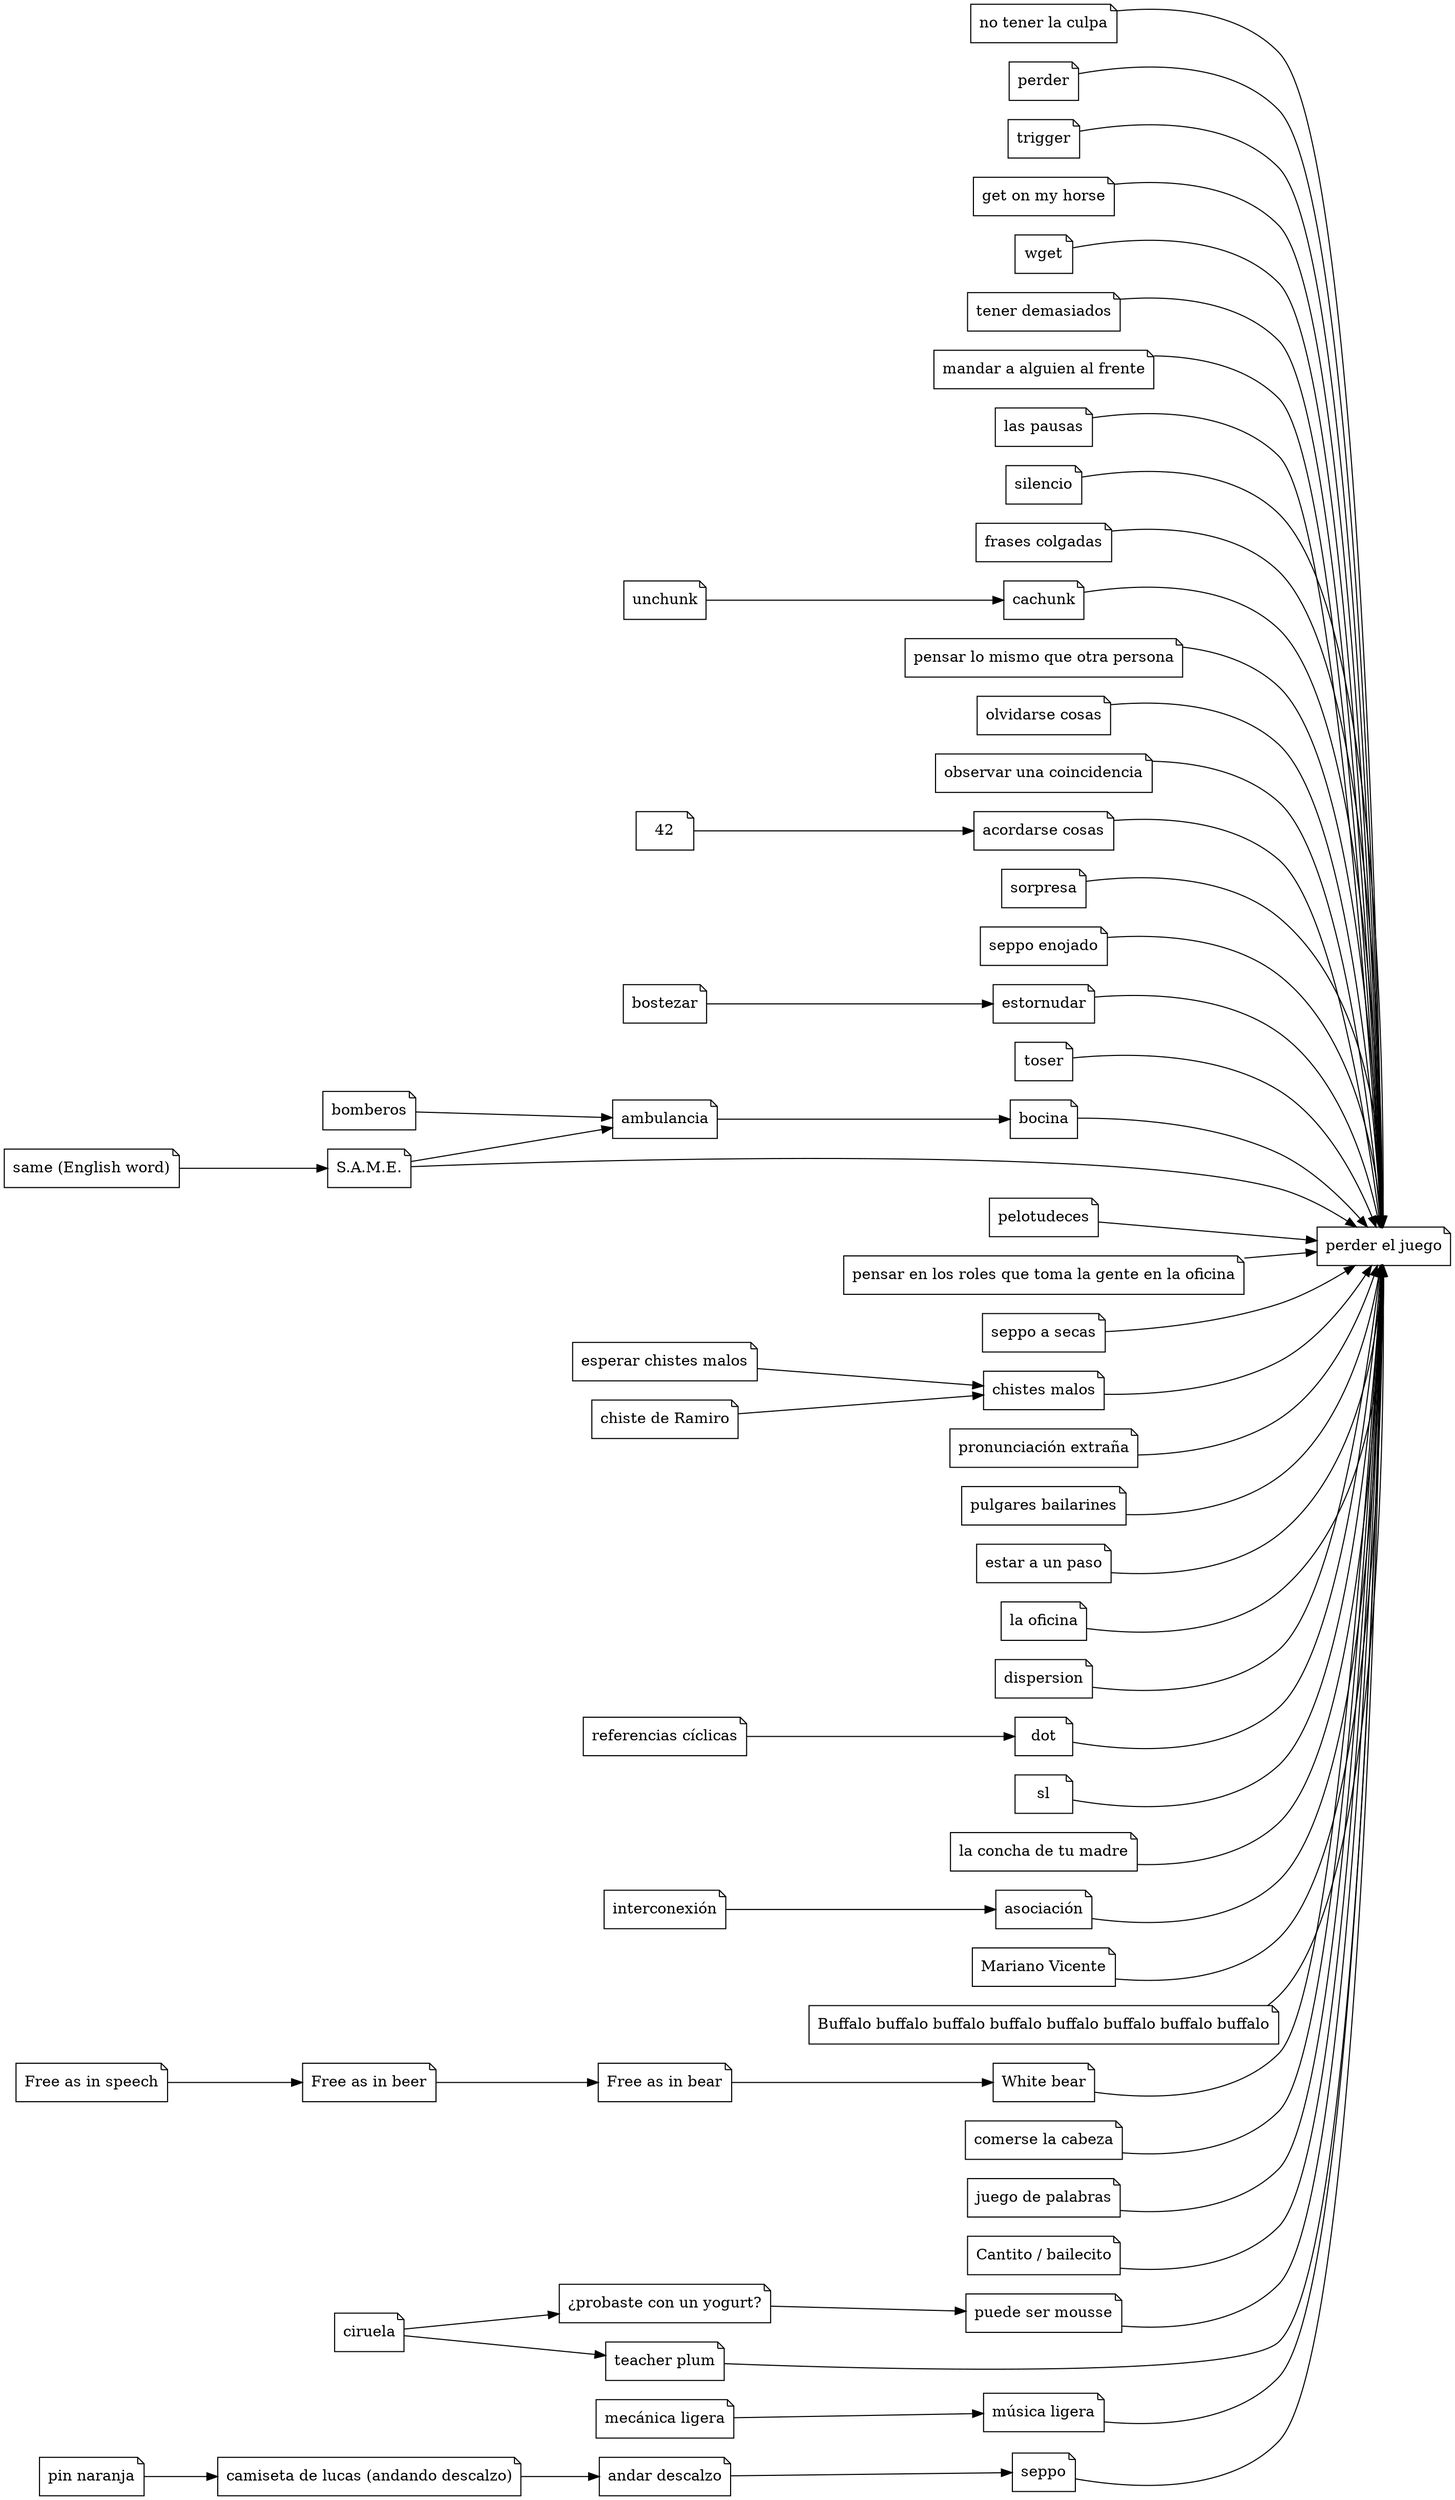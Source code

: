 digraph
{
    rankdir="LR"
    node [shape="note"]

    pej [label="perder el juego"]
    "no tener la culpa"
    "perder"
    "trigger"
    "get on my horse"
    "wget"
    "tener demasiados"
    "mandar a alguien al frente"
    "las pausas"
    "silencio"
    "frases colgadas"
    "cachunk"
    "pensar lo mismo que otra persona"
    "olvidarse cosas"
    "observar una coincidencia"
    "acordarse cosas"
    "sorpresa"
    "seppo enojado"
    "estornudar"
    "toser"
    "bocina"
    "pelotudeces"
    roles [label="pensar en los roles que toma la gente en la oficina"]
    "seppo a secas"
    "bostezar"
    "chistes malos"
    pe [label="pronunciación extraña"]
    "pulgares bailarines"
    "estar a un paso"
    "la oficina"
    "dispersion"
    "ambulancia"
    "esperar chistes malos"
    "chiste de Ramiro"
    "unchunk"
    "andar descalzo"
    "pin naranja"
    dot
    sl
    rc [label="referencias cíclicas"]
    camiseta [label="camiseta de lucas (andando descalzo)"]
    lcdtm [label="la concha de tu madre"]
    bomberos
    int [label="interconexión"]
    asoc [label="asociación"]
    mv [label="Mariano Vicente"]
    buffalo [label="Buffalo buffalo buffalo buffalo buffalo buffalo buffalo buffalo"]
    fais [label="Free as in speech"]
    faib [label="Free as in beer"]
    faibe [label="Free as in bear"]
    wb [label="White bear"]
    comecoco [label="comerse la cabeza"]
    palabras [label="juego de palabras"]
    cantito [label="Cantito / bailecito"]
    same_english [label="same (English word)"]
    same_acronym [label="S.A.M.E."]
    yogurt [label="¿probaste con un yogurt?"]
    mousse [label="puede ser mousse"]
    teacher_plum [label="teacher plum"]
    meli [label="mecánica ligera"]
    muli [label="música ligera"]

    "perder"                           -> pej
    "no tener la culpa"                -> pej
    "trigger"                          -> pej
    "get on my horse"                  -> pej
    "wget"                             -> pej
    "tener demasiados"                 -> pej
    "mandar a alguien al frente"       -> pej
    "las pausas"                       -> pej
    "silencio"                         -> pej
    "frases colgadas"                  -> pej
    "cachunk"                          -> pej
    "pensar lo mismo que otra persona" -> pej
    "olvidarse cosas"                  -> pej
    "observar una coincidencia"        -> pej
    "acordarse cosas"                  -> pej
    "sorpresa"                         -> pej
    "seppo enojado"                    -> pej
    "estornudar"                       -> pej
    "toser"                            -> pej
    "bocina"                           -> pej
    "pelotudeces"                      -> pej
    roles -> pej
    "seppo a secas"                    -> pej
    "chistes malos"                    -> pej
    pe                                 -> pej
    "pulgares bailarines"              -> pej
    "estar a un paso"                  -> pej
    "la oficina"                       -> pej
    "dispersion"                       -> pej
    "seppo"                            -> pej
    lcdtm                              -> pej
    asoc                               -> pej
    mv                                 -> pej
    dot                                -> pej
    sl                                 -> pej
    buffalo                            -> pej
    comecoco                           -> pej
    palabras                           -> pej

    bomberos -> "ambulancia" -> "bocina"
    "esperar chistes malos" -> "chistes malos"
    "chiste de Ramiro" -> "chistes malos"
    "unchunk" -> "cachunk"
    "andar descalzo" -> "seppo"
    "pin naranja" -> camiseta -> "andar descalzo"
    int -> asoc
    "bostezar" -> estornudar
    42 -> "acordarse cosas"
    rc -> dot
    fais -> faib -> faibe -> wb        -> pej
    cantito                            -> pej
    same_english -> same_acronym       -> pej
    same_acronym -> ambulancia
    ciruela -> yogurt -> mousse        -> pej
    ciruela -> teacher_plum            -> pej
    meli -> muli                       -> pej
}
